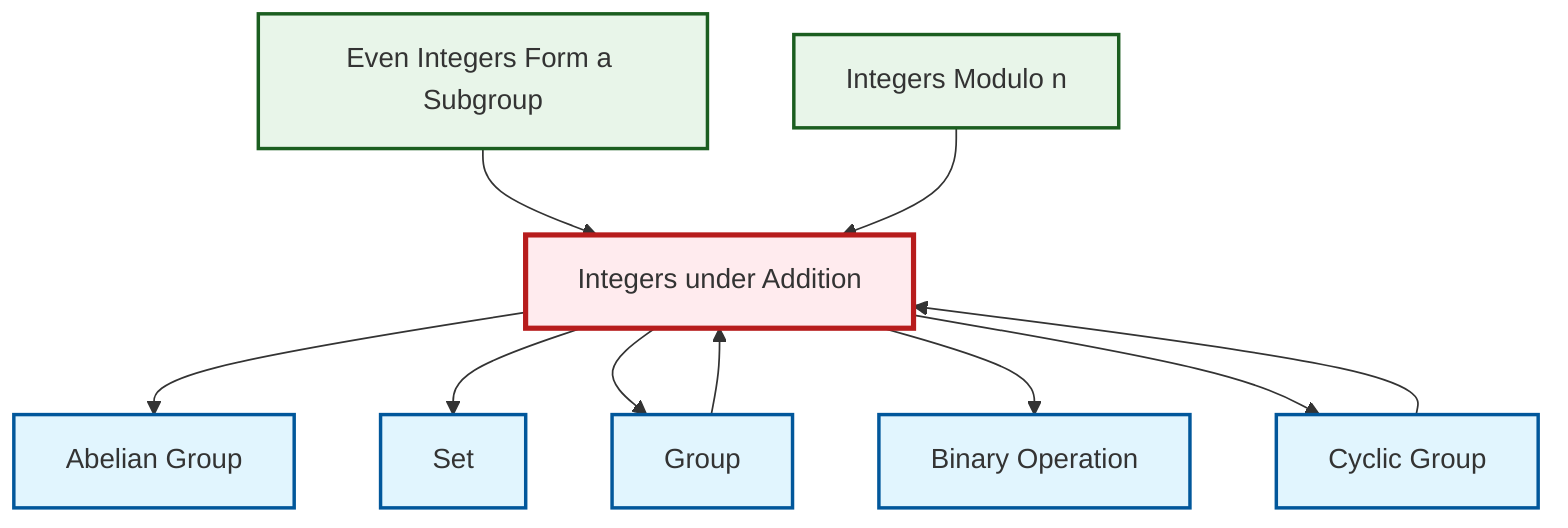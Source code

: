 graph TD
    classDef definition fill:#e1f5fe,stroke:#01579b,stroke-width:2px
    classDef theorem fill:#f3e5f5,stroke:#4a148c,stroke-width:2px
    classDef axiom fill:#fff3e0,stroke:#e65100,stroke-width:2px
    classDef example fill:#e8f5e9,stroke:#1b5e20,stroke-width:2px
    classDef current fill:#ffebee,stroke:#b71c1c,stroke-width:3px
    def-binary-operation["Binary Operation"]:::definition
    ex-integers-addition["Integers under Addition"]:::example
    ex-quotient-integers-mod-n["Integers Modulo n"]:::example
    def-cyclic-group["Cyclic Group"]:::definition
    def-set["Set"]:::definition
    ex-even-integers-subgroup["Even Integers Form a Subgroup"]:::example
    def-group["Group"]:::definition
    def-abelian-group["Abelian Group"]:::definition
    ex-integers-addition --> def-abelian-group
    ex-integers-addition --> def-set
    ex-even-integers-subgroup --> ex-integers-addition
    ex-quotient-integers-mod-n --> ex-integers-addition
    ex-integers-addition --> def-group
    def-cyclic-group --> ex-integers-addition
    ex-integers-addition --> def-binary-operation
    ex-integers-addition --> def-cyclic-group
    def-group --> ex-integers-addition
    class ex-integers-addition current